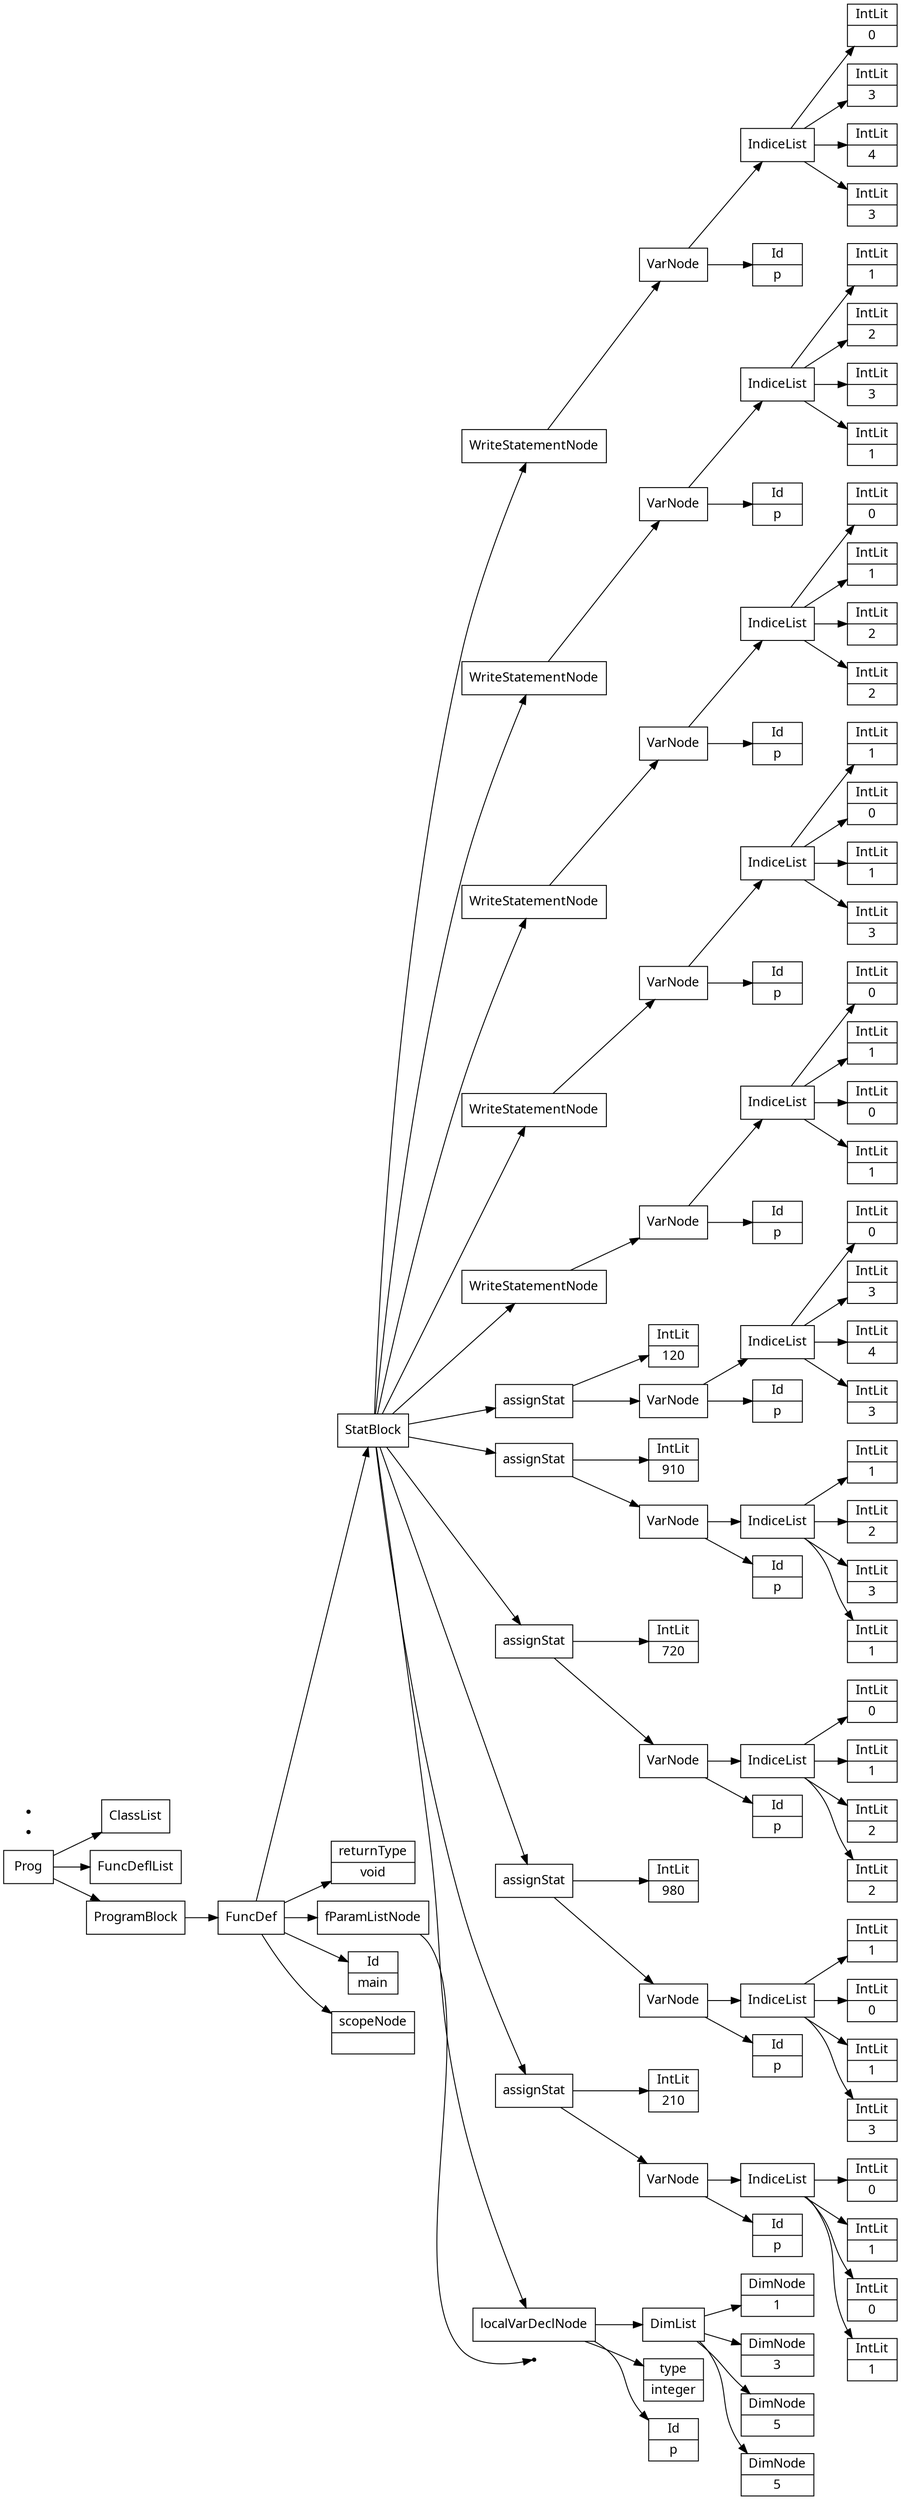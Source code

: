 digraph AST {
node [shape=record];
 node [fontname=Sans];charset="UTF-8" splines=true splines=spline rankdir =LR ordering="out"
1[label="scopeNode| "];
none3[shape="point"];
4[label="fParamListNode"];
4->none3;
5[label="returnType|void"];
7[label="Id|p"];
8[label="type|integer"];
10[label="DimNode|5"];
11[label="DimNode|5"];
12[label="DimNode|3"];
13[label="DimNode|1"];
14[label="DimList"];
14->13;
14->12;
14->11;
14->10;
15[label="localVarDeclNode"];
15->14;
15->8;
15->7;
16[label="Id|p"];
18[label="IntLit|1"];
19[label="IntLit|0"];
20[label="IntLit|1"];
21[label="IntLit|0"];
22[label="IndiceList"];
22->21;
22->20;
22->19;
22->18;
23[label="VarNode"];
23->22;
23->16;
24[label="IntLit|210"];
25[label="assignStat"];
25->24;
25->23;
26[label="Id|p"];
28[label="IntLit|3"];
29[label="IntLit|1"];
30[label="IntLit|0"];
31[label="IntLit|1"];
32[label="IndiceList"];
32->31;
32->30;
32->29;
32->28;
33[label="VarNode"];
33->32;
33->26;
34[label="IntLit|980"];
35[label="assignStat"];
35->34;
35->33;
36[label="Id|p"];
38[label="IntLit|2"];
39[label="IntLit|2"];
40[label="IntLit|1"];
41[label="IntLit|0"];
42[label="IndiceList"];
42->41;
42->40;
42->39;
42->38;
43[label="VarNode"];
43->42;
43->36;
44[label="IntLit|720"];
45[label="assignStat"];
45->44;
45->43;
46[label="Id|p"];
48[label="IntLit|1"];
49[label="IntLit|3"];
50[label="IntLit|2"];
51[label="IntLit|1"];
52[label="IndiceList"];
52->51;
52->50;
52->49;
52->48;
53[label="VarNode"];
53->52;
53->46;
54[label="IntLit|910"];
55[label="assignStat"];
55->54;
55->53;
56[label="Id|p"];
58[label="IntLit|3"];
59[label="IntLit|4"];
60[label="IntLit|3"];
61[label="IntLit|0"];
62[label="IndiceList"];
62->61;
62->60;
62->59;
62->58;
63[label="VarNode"];
63->62;
63->56;
64[label="IntLit|120"];
65[label="assignStat"];
65->64;
65->63;
66[label="Id|p"];
68[label="IntLit|1"];
69[label="IntLit|0"];
70[label="IntLit|1"];
71[label="IntLit|0"];
72[label="IndiceList"];
72->71;
72->70;
72->69;
72->68;
73[label="VarNode"];
73->72;
73->66;
74[label="WriteStatementNode"];
74->73;
75[label="Id|p"];
77[label="IntLit|3"];
78[label="IntLit|1"];
79[label="IntLit|0"];
80[label="IntLit|1"];
81[label="IndiceList"];
81->80;
81->79;
81->78;
81->77;
82[label="VarNode"];
82->81;
82->75;
83[label="WriteStatementNode"];
83->82;
84[label="Id|p"];
86[label="IntLit|2"];
87[label="IntLit|2"];
88[label="IntLit|1"];
89[label="IntLit|0"];
90[label="IndiceList"];
90->89;
90->88;
90->87;
90->86;
91[label="VarNode"];
91->90;
91->84;
92[label="WriteStatementNode"];
92->91;
93[label="Id|p"];
95[label="IntLit|1"];
96[label="IntLit|3"];
97[label="IntLit|2"];
98[label="IntLit|1"];
99[label="IndiceList"];
99->98;
99->97;
99->96;
99->95;
100[label="VarNode"];
100->99;
100->93;
101[label="WriteStatementNode"];
101->100;
102[label="Id|p"];
104[label="IntLit|3"];
105[label="IntLit|4"];
106[label="IntLit|3"];
107[label="IntLit|0"];
108[label="IndiceList"];
108->107;
108->106;
108->105;
108->104;
109[label="VarNode"];
109->108;
109->102;
110[label="WriteStatementNode"];
110->109;
111[label="StatBlock"];
111->110;
111->101;
111->92;
111->83;
111->74;
111->65;
111->55;
111->45;
111->35;
111->25;
111->15;
112[label="FuncDef"];
0[label="Id|main"];
112->111;
112->5;
112->4;
112->0;
112->1;
113[label="ClassList"];
114[label="FuncDeflList"];
115[label="Prog"];
116[label="ProgramBlock"];
116->112;
none117[shape="point"];
none118[shape="point"];
115->113;
115->114;
115->116;
}